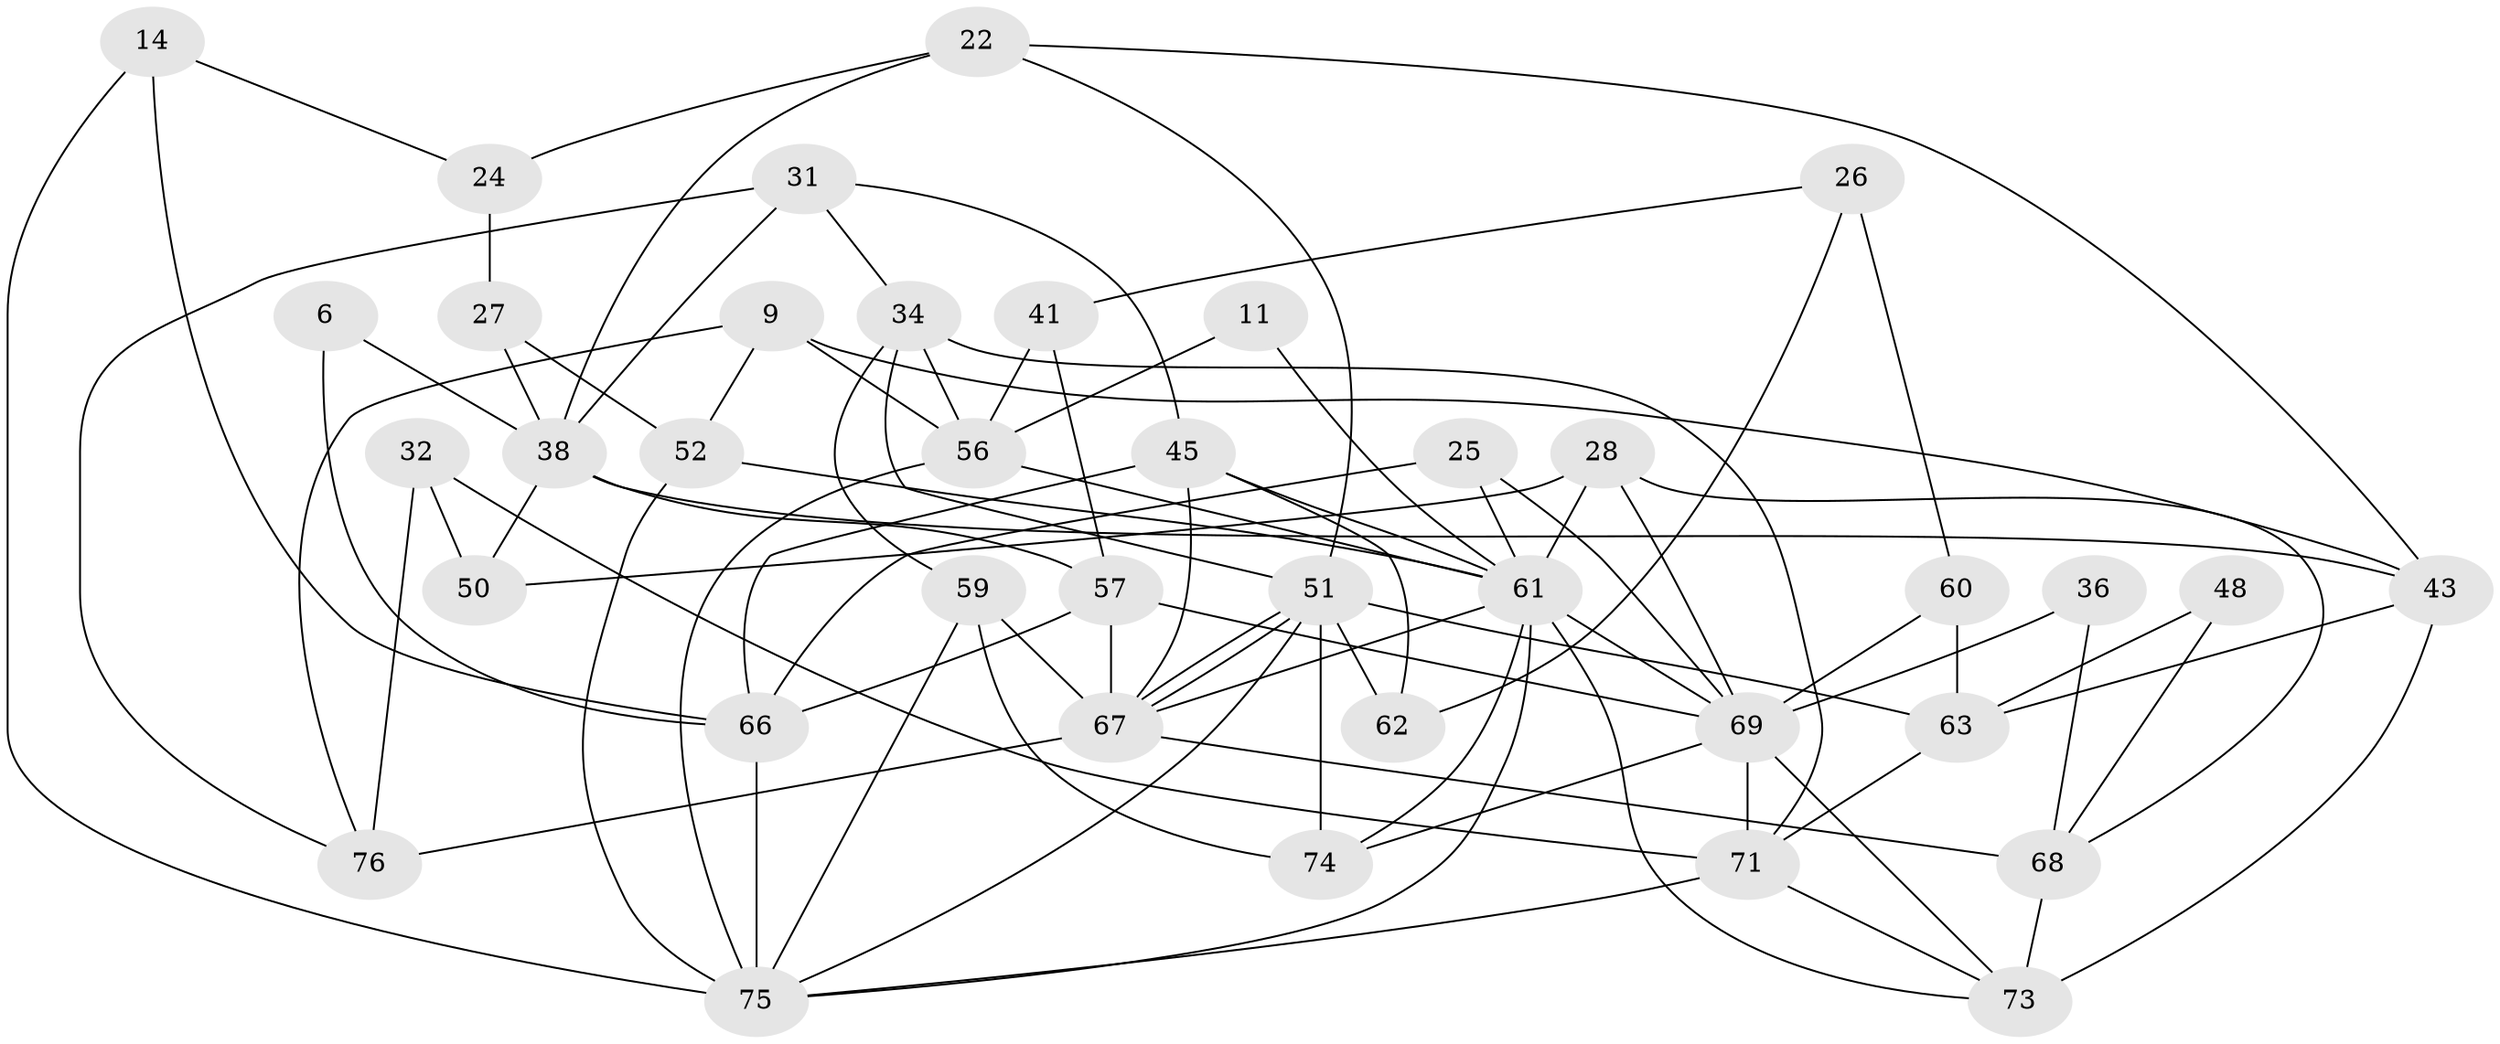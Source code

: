 // original degree distribution, {3: 0.34210526315789475, 6: 0.11842105263157894, 2: 0.07894736842105263, 4: 0.27631578947368424, 7: 0.013157894736842105, 5: 0.15789473684210525, 9: 0.013157894736842105}
// Generated by graph-tools (version 1.1) at 2025/49/03/09/25 04:49:16]
// undirected, 38 vertices, 87 edges
graph export_dot {
graph [start="1"]
  node [color=gray90,style=filled];
  6;
  9;
  11;
  14;
  22;
  24;
  25 [super="+10"];
  26 [super="+19"];
  27 [super="+21"];
  28;
  31;
  32;
  34;
  36;
  38 [super="+5+37"];
  41;
  43 [super="+35"];
  45 [super="+8+13"];
  48;
  50 [super="+49"];
  51 [super="+46"];
  52;
  56 [super="+2"];
  57 [super="+39"];
  59 [super="+12"];
  60;
  61 [super="+58"];
  62;
  63;
  66 [super="+20"];
  67 [super="+7+42"];
  68 [super="+30"];
  69 [super="+29+55+33"];
  71 [super="+65+53"];
  73 [super="+64"];
  74 [super="+17+44"];
  75 [super="+70+72"];
  76;
  6 -- 66;
  6 -- 38;
  9 -- 52;
  9 -- 76;
  9 -- 56;
  9 -- 43;
  11 -- 61 [weight=2];
  11 -- 56 [weight=2];
  14 -- 66;
  14 -- 24;
  14 -- 75;
  22 -- 24;
  22 -- 51;
  22 -- 38;
  22 -- 43;
  24 -- 27 [weight=2];
  25 -- 66 [weight=2];
  25 -- 61;
  25 -- 69 [weight=2];
  26 -- 62 [weight=2];
  26 -- 60;
  26 -- 41;
  27 -- 38;
  27 -- 52;
  28 -- 61;
  28 -- 50 [weight=2];
  28 -- 68;
  28 -- 69 [weight=3];
  31 -- 76;
  31 -- 34;
  31 -- 45;
  31 -- 38;
  32 -- 76;
  32 -- 50;
  32 -- 71;
  34 -- 56;
  34 -- 59;
  34 -- 51;
  34 -- 71;
  36 -- 68;
  36 -- 69 [weight=2];
  38 -- 57 [weight=2];
  38 -- 50;
  38 -- 43;
  41 -- 56 [weight=2];
  41 -- 57;
  43 -- 63;
  43 -- 73 [weight=2];
  45 -- 62;
  45 -- 61;
  45 -- 67;
  45 -- 66;
  48 -- 63;
  48 -- 68;
  51 -- 67 [weight=2];
  51 -- 67;
  51 -- 74 [weight=2];
  51 -- 63;
  51 -- 62;
  51 -- 75;
  52 -- 61;
  52 -- 75;
  56 -- 61;
  56 -- 75 [weight=3];
  57 -- 66 [weight=2];
  57 -- 67;
  57 -- 69;
  59 -- 75;
  59 -- 74 [weight=2];
  59 -- 67;
  60 -- 63;
  60 -- 69;
  61 -- 73 [weight=2];
  61 -- 67;
  61 -- 74;
  61 -- 69;
  61 -- 75;
  63 -- 71;
  66 -- 75;
  67 -- 68;
  67 -- 76 [weight=2];
  68 -- 73 [weight=2];
  69 -- 73;
  69 -- 74 [weight=2];
  69 -- 71 [weight=3];
  71 -- 73;
  71 -- 75 [weight=2];
}
